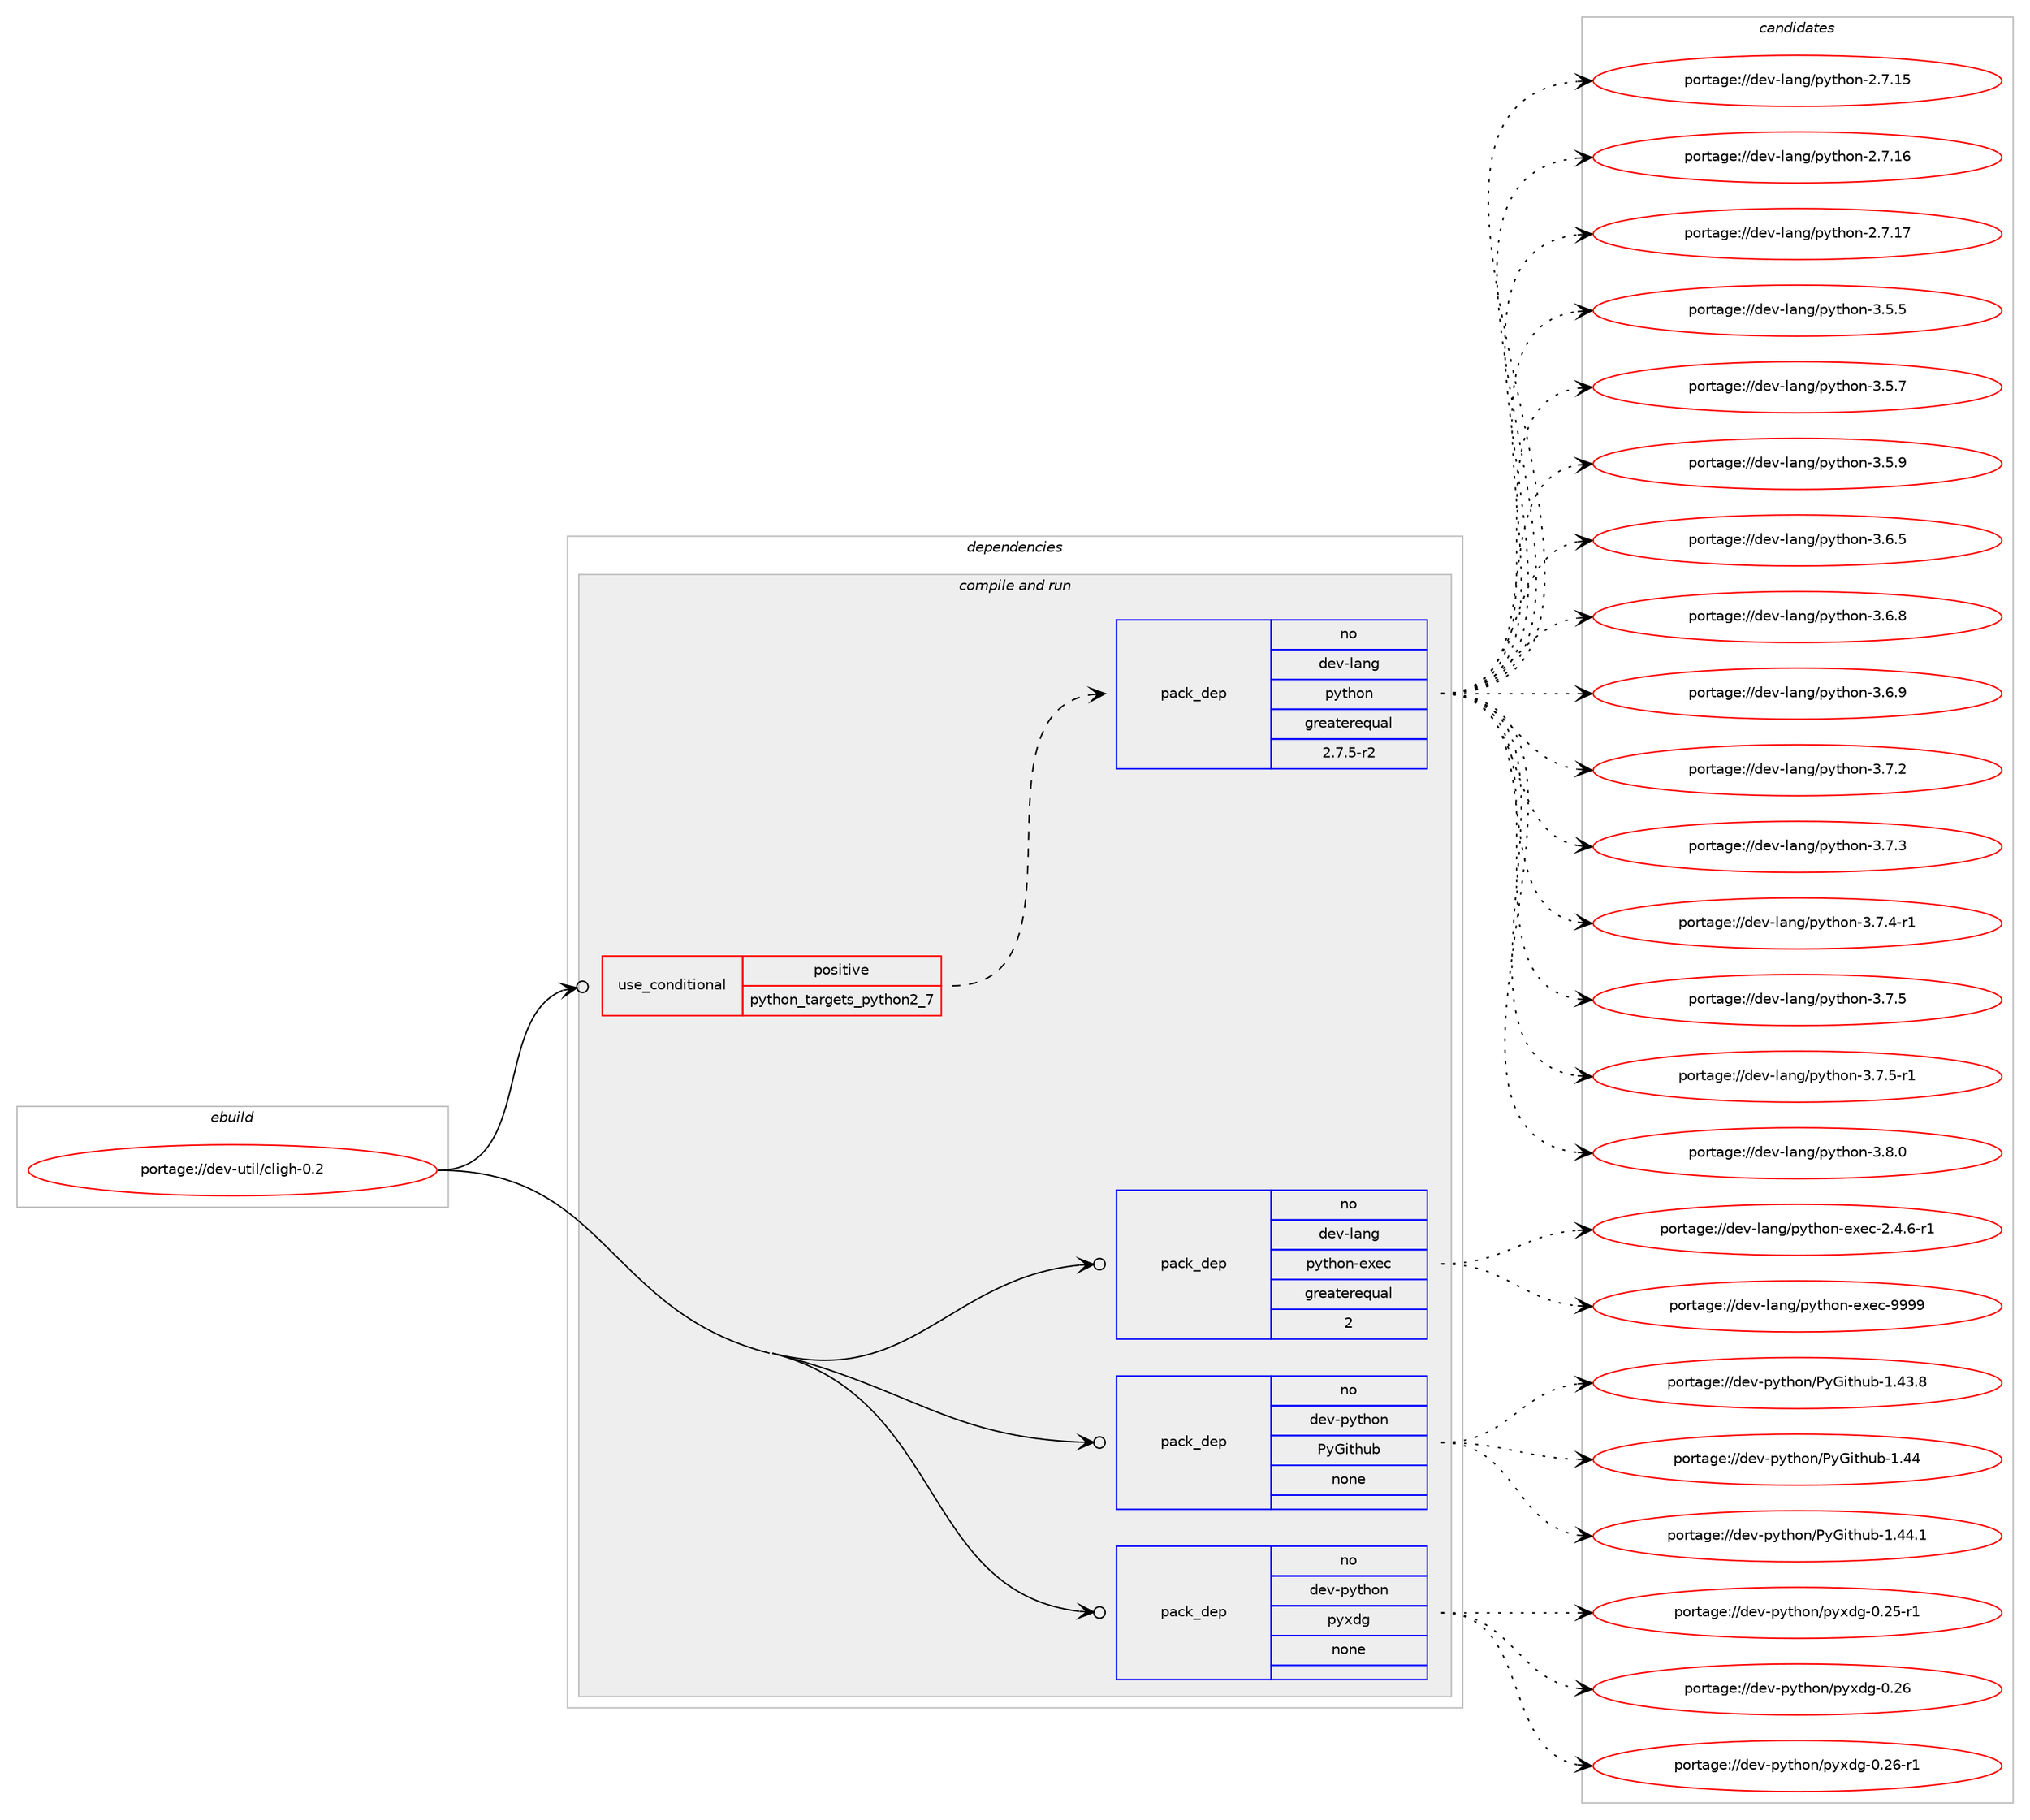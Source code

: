 digraph prolog {

# *************
# Graph options
# *************

newrank=true;
concentrate=true;
compound=true;
graph [rankdir=LR,fontname=Helvetica,fontsize=10,ranksep=1.5];#, ranksep=2.5, nodesep=0.2];
edge  [arrowhead=vee];
node  [fontname=Helvetica,fontsize=10];

# **********
# The ebuild
# **********

subgraph cluster_leftcol {
color=gray;
rank=same;
label=<<i>ebuild</i>>;
id [label="portage://dev-util/cligh-0.2", color=red, width=4, href="../dev-util/cligh-0.2.svg"];
}

# ****************
# The dependencies
# ****************

subgraph cluster_midcol {
color=gray;
label=<<i>dependencies</i>>;
subgraph cluster_compile {
fillcolor="#eeeeee";
style=filled;
label=<<i>compile</i>>;
}
subgraph cluster_compileandrun {
fillcolor="#eeeeee";
style=filled;
label=<<i>compile and run</i>>;
subgraph cond70598 {
dependency260064 [label=<<TABLE BORDER="0" CELLBORDER="1" CELLSPACING="0" CELLPADDING="4"><TR><TD ROWSPAN="3" CELLPADDING="10">use_conditional</TD></TR><TR><TD>positive</TD></TR><TR><TD>python_targets_python2_7</TD></TR></TABLE>>, shape=none, color=red];
subgraph pack185839 {
dependency260065 [label=<<TABLE BORDER="0" CELLBORDER="1" CELLSPACING="0" CELLPADDING="4" WIDTH="220"><TR><TD ROWSPAN="6" CELLPADDING="30">pack_dep</TD></TR><TR><TD WIDTH="110">no</TD></TR><TR><TD>dev-lang</TD></TR><TR><TD>python</TD></TR><TR><TD>greaterequal</TD></TR><TR><TD>2.7.5-r2</TD></TR></TABLE>>, shape=none, color=blue];
}
dependency260064:e -> dependency260065:w [weight=20,style="dashed",arrowhead="vee"];
}
id:e -> dependency260064:w [weight=20,style="solid",arrowhead="odotvee"];
subgraph pack185840 {
dependency260066 [label=<<TABLE BORDER="0" CELLBORDER="1" CELLSPACING="0" CELLPADDING="4" WIDTH="220"><TR><TD ROWSPAN="6" CELLPADDING="30">pack_dep</TD></TR><TR><TD WIDTH="110">no</TD></TR><TR><TD>dev-lang</TD></TR><TR><TD>python-exec</TD></TR><TR><TD>greaterequal</TD></TR><TR><TD>2</TD></TR></TABLE>>, shape=none, color=blue];
}
id:e -> dependency260066:w [weight=20,style="solid",arrowhead="odotvee"];
subgraph pack185841 {
dependency260067 [label=<<TABLE BORDER="0" CELLBORDER="1" CELLSPACING="0" CELLPADDING="4" WIDTH="220"><TR><TD ROWSPAN="6" CELLPADDING="30">pack_dep</TD></TR><TR><TD WIDTH="110">no</TD></TR><TR><TD>dev-python</TD></TR><TR><TD>PyGithub</TD></TR><TR><TD>none</TD></TR><TR><TD></TD></TR></TABLE>>, shape=none, color=blue];
}
id:e -> dependency260067:w [weight=20,style="solid",arrowhead="odotvee"];
subgraph pack185842 {
dependency260068 [label=<<TABLE BORDER="0" CELLBORDER="1" CELLSPACING="0" CELLPADDING="4" WIDTH="220"><TR><TD ROWSPAN="6" CELLPADDING="30">pack_dep</TD></TR><TR><TD WIDTH="110">no</TD></TR><TR><TD>dev-python</TD></TR><TR><TD>pyxdg</TD></TR><TR><TD>none</TD></TR><TR><TD></TD></TR></TABLE>>, shape=none, color=blue];
}
id:e -> dependency260068:w [weight=20,style="solid",arrowhead="odotvee"];
}
subgraph cluster_run {
fillcolor="#eeeeee";
style=filled;
label=<<i>run</i>>;
}
}

# **************
# The candidates
# **************

subgraph cluster_choices {
rank=same;
color=gray;
label=<<i>candidates</i>>;

subgraph choice185839 {
color=black;
nodesep=1;
choiceportage10010111845108971101034711212111610411111045504655464953 [label="portage://dev-lang/python-2.7.15", color=red, width=4,href="../dev-lang/python-2.7.15.svg"];
choiceportage10010111845108971101034711212111610411111045504655464954 [label="portage://dev-lang/python-2.7.16", color=red, width=4,href="../dev-lang/python-2.7.16.svg"];
choiceportage10010111845108971101034711212111610411111045504655464955 [label="portage://dev-lang/python-2.7.17", color=red, width=4,href="../dev-lang/python-2.7.17.svg"];
choiceportage100101118451089711010347112121116104111110455146534653 [label="portage://dev-lang/python-3.5.5", color=red, width=4,href="../dev-lang/python-3.5.5.svg"];
choiceportage100101118451089711010347112121116104111110455146534655 [label="portage://dev-lang/python-3.5.7", color=red, width=4,href="../dev-lang/python-3.5.7.svg"];
choiceportage100101118451089711010347112121116104111110455146534657 [label="portage://dev-lang/python-3.5.9", color=red, width=4,href="../dev-lang/python-3.5.9.svg"];
choiceportage100101118451089711010347112121116104111110455146544653 [label="portage://dev-lang/python-3.6.5", color=red, width=4,href="../dev-lang/python-3.6.5.svg"];
choiceportage100101118451089711010347112121116104111110455146544656 [label="portage://dev-lang/python-3.6.8", color=red, width=4,href="../dev-lang/python-3.6.8.svg"];
choiceportage100101118451089711010347112121116104111110455146544657 [label="portage://dev-lang/python-3.6.9", color=red, width=4,href="../dev-lang/python-3.6.9.svg"];
choiceportage100101118451089711010347112121116104111110455146554650 [label="portage://dev-lang/python-3.7.2", color=red, width=4,href="../dev-lang/python-3.7.2.svg"];
choiceportage100101118451089711010347112121116104111110455146554651 [label="portage://dev-lang/python-3.7.3", color=red, width=4,href="../dev-lang/python-3.7.3.svg"];
choiceportage1001011184510897110103471121211161041111104551465546524511449 [label="portage://dev-lang/python-3.7.4-r1", color=red, width=4,href="../dev-lang/python-3.7.4-r1.svg"];
choiceportage100101118451089711010347112121116104111110455146554653 [label="portage://dev-lang/python-3.7.5", color=red, width=4,href="../dev-lang/python-3.7.5.svg"];
choiceportage1001011184510897110103471121211161041111104551465546534511449 [label="portage://dev-lang/python-3.7.5-r1", color=red, width=4,href="../dev-lang/python-3.7.5-r1.svg"];
choiceportage100101118451089711010347112121116104111110455146564648 [label="portage://dev-lang/python-3.8.0", color=red, width=4,href="../dev-lang/python-3.8.0.svg"];
dependency260065:e -> choiceportage10010111845108971101034711212111610411111045504655464953:w [style=dotted,weight="100"];
dependency260065:e -> choiceportage10010111845108971101034711212111610411111045504655464954:w [style=dotted,weight="100"];
dependency260065:e -> choiceportage10010111845108971101034711212111610411111045504655464955:w [style=dotted,weight="100"];
dependency260065:e -> choiceportage100101118451089711010347112121116104111110455146534653:w [style=dotted,weight="100"];
dependency260065:e -> choiceportage100101118451089711010347112121116104111110455146534655:w [style=dotted,weight="100"];
dependency260065:e -> choiceportage100101118451089711010347112121116104111110455146534657:w [style=dotted,weight="100"];
dependency260065:e -> choiceportage100101118451089711010347112121116104111110455146544653:w [style=dotted,weight="100"];
dependency260065:e -> choiceportage100101118451089711010347112121116104111110455146544656:w [style=dotted,weight="100"];
dependency260065:e -> choiceportage100101118451089711010347112121116104111110455146544657:w [style=dotted,weight="100"];
dependency260065:e -> choiceportage100101118451089711010347112121116104111110455146554650:w [style=dotted,weight="100"];
dependency260065:e -> choiceportage100101118451089711010347112121116104111110455146554651:w [style=dotted,weight="100"];
dependency260065:e -> choiceportage1001011184510897110103471121211161041111104551465546524511449:w [style=dotted,weight="100"];
dependency260065:e -> choiceportage100101118451089711010347112121116104111110455146554653:w [style=dotted,weight="100"];
dependency260065:e -> choiceportage1001011184510897110103471121211161041111104551465546534511449:w [style=dotted,weight="100"];
dependency260065:e -> choiceportage100101118451089711010347112121116104111110455146564648:w [style=dotted,weight="100"];
}
subgraph choice185840 {
color=black;
nodesep=1;
choiceportage10010111845108971101034711212111610411111045101120101994550465246544511449 [label="portage://dev-lang/python-exec-2.4.6-r1", color=red, width=4,href="../dev-lang/python-exec-2.4.6-r1.svg"];
choiceportage10010111845108971101034711212111610411111045101120101994557575757 [label="portage://dev-lang/python-exec-9999", color=red, width=4,href="../dev-lang/python-exec-9999.svg"];
dependency260066:e -> choiceportage10010111845108971101034711212111610411111045101120101994550465246544511449:w [style=dotted,weight="100"];
dependency260066:e -> choiceportage10010111845108971101034711212111610411111045101120101994557575757:w [style=dotted,weight="100"];
}
subgraph choice185841 {
color=black;
nodesep=1;
choiceportage100101118451121211161041111104780121711051161041179845494652514656 [label="portage://dev-python/PyGithub-1.43.8", color=red, width=4,href="../dev-python/PyGithub-1.43.8.svg"];
choiceportage10010111845112121116104111110478012171105116104117984549465252 [label="portage://dev-python/PyGithub-1.44", color=red, width=4,href="../dev-python/PyGithub-1.44.svg"];
choiceportage100101118451121211161041111104780121711051161041179845494652524649 [label="portage://dev-python/PyGithub-1.44.1", color=red, width=4,href="../dev-python/PyGithub-1.44.1.svg"];
dependency260067:e -> choiceportage100101118451121211161041111104780121711051161041179845494652514656:w [style=dotted,weight="100"];
dependency260067:e -> choiceportage10010111845112121116104111110478012171105116104117984549465252:w [style=dotted,weight="100"];
dependency260067:e -> choiceportage100101118451121211161041111104780121711051161041179845494652524649:w [style=dotted,weight="100"];
}
subgraph choice185842 {
color=black;
nodesep=1;
choiceportage100101118451121211161041111104711212112010010345484650534511449 [label="portage://dev-python/pyxdg-0.25-r1", color=red, width=4,href="../dev-python/pyxdg-0.25-r1.svg"];
choiceportage10010111845112121116104111110471121211201001034548465054 [label="portage://dev-python/pyxdg-0.26", color=red, width=4,href="../dev-python/pyxdg-0.26.svg"];
choiceportage100101118451121211161041111104711212112010010345484650544511449 [label="portage://dev-python/pyxdg-0.26-r1", color=red, width=4,href="../dev-python/pyxdg-0.26-r1.svg"];
dependency260068:e -> choiceportage100101118451121211161041111104711212112010010345484650534511449:w [style=dotted,weight="100"];
dependency260068:e -> choiceportage10010111845112121116104111110471121211201001034548465054:w [style=dotted,weight="100"];
dependency260068:e -> choiceportage100101118451121211161041111104711212112010010345484650544511449:w [style=dotted,weight="100"];
}
}

}
